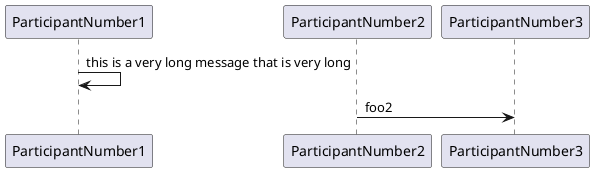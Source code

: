 {
  "sha1": "69iyhlw8ye7q14f8f77pbry32i1ibdj",
  "insertion": {
    "when": "2025-10-16T19:18:49.867Z",
    "url": "https://github.com/plantuml/plantuml/issues/2386",
    "user": "plantuml@gmail.com"
  }
}
@startuml
participant ParticipantNumber1
participant ParticipantNumber2
participant ParticipantNumber3

ParticipantNumber1 -> ParticipantNumber1 : this is a very long message that is very long 
ParticipantNumber2 -> ParticipantNumber3 : foo2

@enduml
